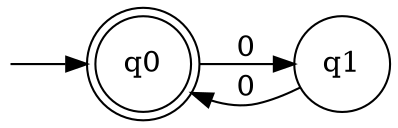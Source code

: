 digraph DFA {
  rankdir=LR

  # Definition
  Sigma="0"

  node [shape=doublecircle] q0
  node [shape=circle] q1
  node [shape=none label="" width=0 height=0] start

  start -> q0
  q0 -> q1 [label="0"]
  q1 -> q0 [label="0"]
}
